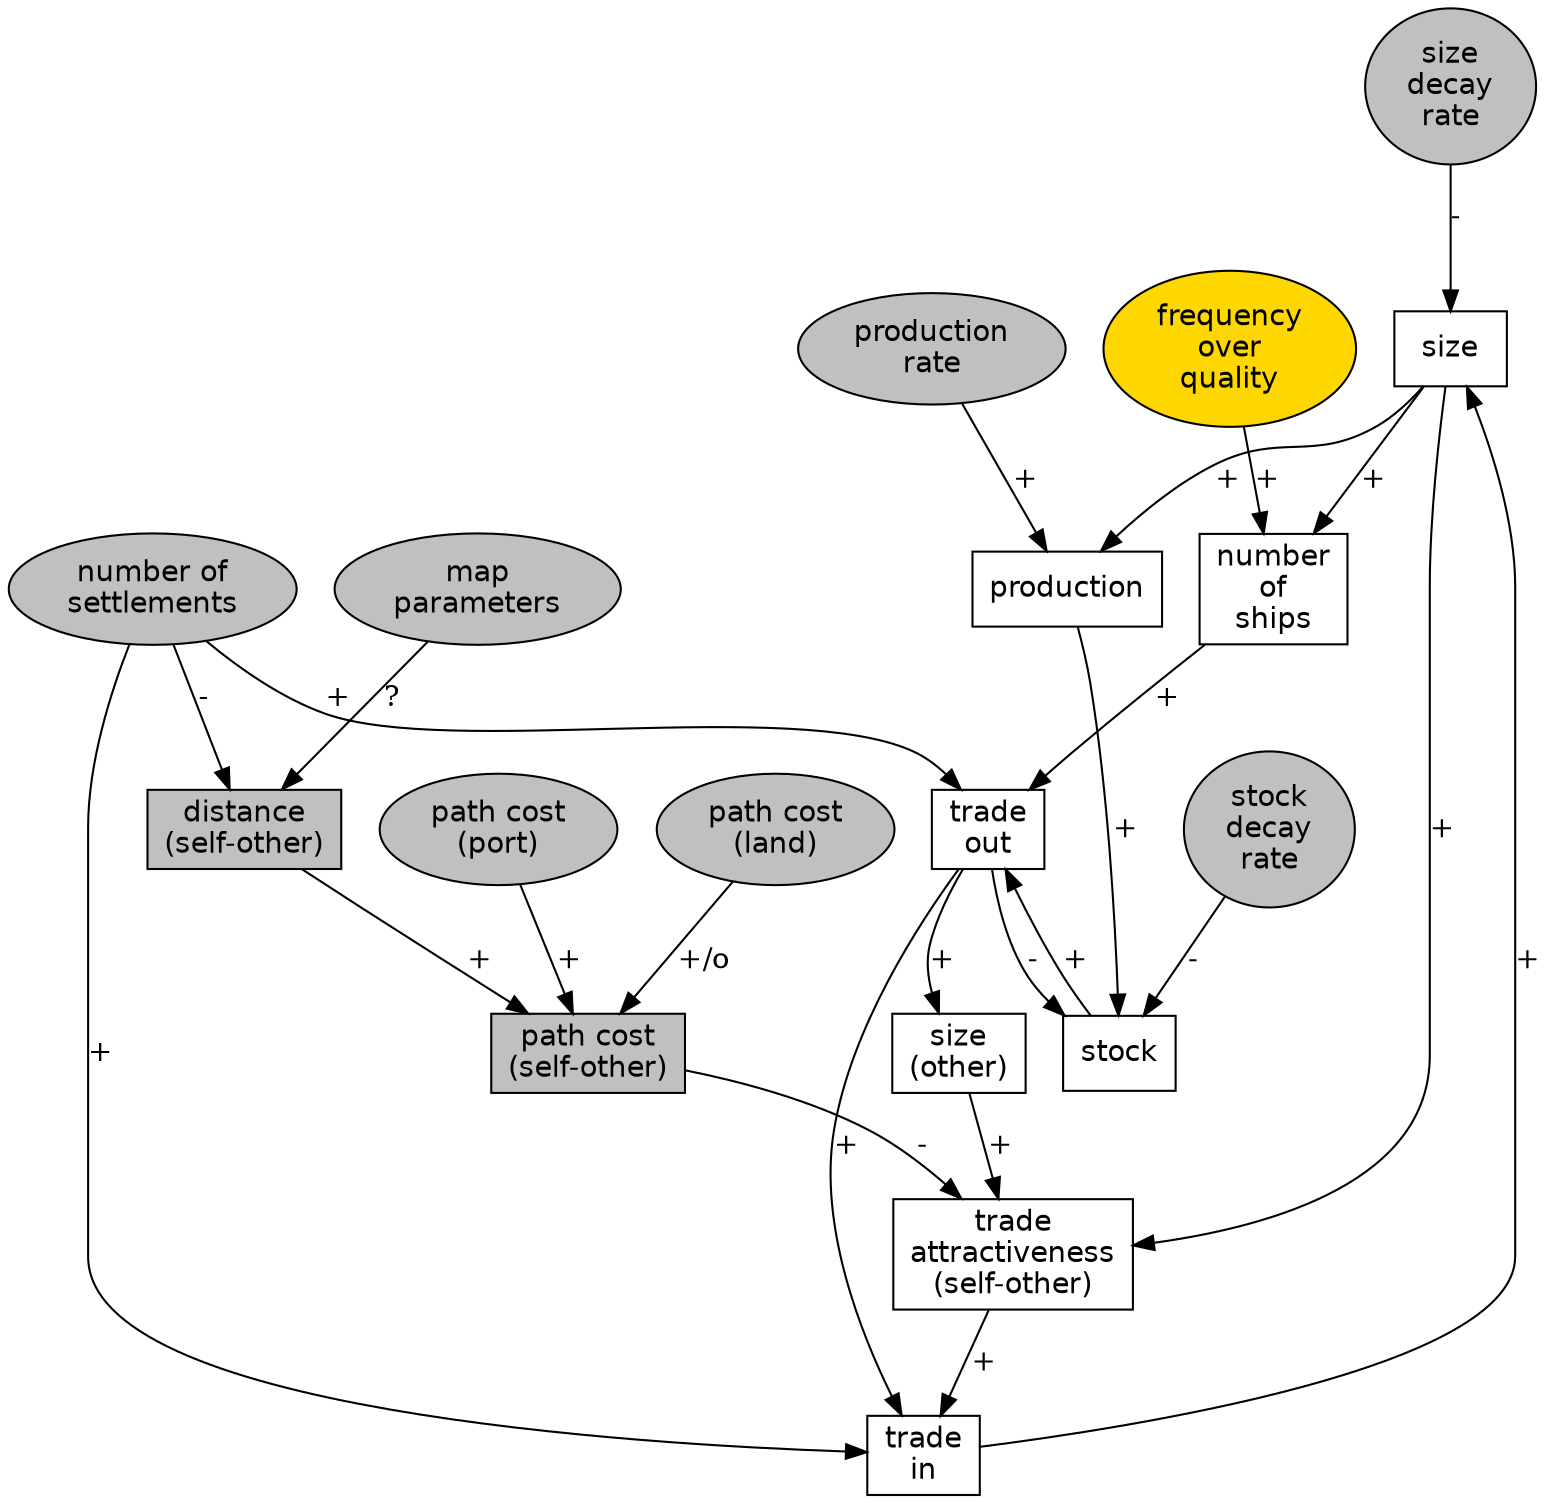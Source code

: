 digraph pondTradeDiagram2 {
  
  # a 'graph' statement
  graph [overlap = true, fontsize = 10]
  
  # several 'node' statements
  
  node [shape = box,
  fontname = Helvetica]
  "size";
  "size\n(other)";
  "distance\n(self-other)" [ style="filled", fillcolor="grey" ];
  "path cost\n(self-other)" [ style="filled", fillcolor="grey" ];
  "number\nof\nships";
  "trade\nattractiveness\n(self-other)";
  "production";
  "stock";
  
  node [shape = ellipse,
  fontname = Helvetica,
  style="filled", fillcolor="grey"]
  "map\nparameters";
  "number of\nsettlements";
  "production\nrate";
  "stock\ndecay\nrate";
  "size\ndecay\nrate";
  "path cost\n(land)";
  "path cost\n(port)";
  
  node [shape = ellipse, 
  fontname = Helvetica, 
  style="filled", fillcolor="gold"]
  "frequency\nover\nquality";
  
  node [shape = box,
  fontname = Helvetica,
  style = ""]
  "trade\nin";
  "trade\nout";

  # several 'edge' statements
  "size\ndecay\nrate"     -> "size"          [ label="-" ];
  "size"          -> "production"            [ label="+" ];
  "size"          -> "number\nof\nships"     [ label="+" ];
  "size"          -> "trade\nattractiveness\n(self-other)" [ label="+" ];
  "size\n(other)"         -> "trade\nattractiveness\n(self-other)" [ label="+" ];
  "trade\nin"             -> "size"          [ label="+" ];
  "trade\nout"            -> "size\n(other)"         [ label="+" ];
  
  "map\nparameters"       -> "distance\n(self-other)" [ label="?"];
  "distance\n(self-other)"  -> "path cost\n(self-other)" [ label="+" ];
  "path cost\n(self-other)"-> "trade\nattractiveness\n(self-other)" [ label="-" ];
  "trade\nattractiveness\n(self-other)" -> "trade\nin"             [ label="+" ];
  "path cost\n(land)"     -> "path cost\n(self-other)" [ label="+/o" ];
  "path cost\n(port)"     -> "path cost\n(self-other)" [ label="+" ];
  
  "production\nrate"      -> "production"            [ label="+" ];
  "production"            -> "stock"                 [ label="+" ];
  "stock\ndecay\nrate"    -> "stock"                 [ label="-" ];
  "stock"                 -> "trade\nout"            [ label="+" ];
  "trade\nout"            -> "stock"                 [ label="-" ];
  "number\nof\nships"     -> "trade\nout"            [ label="+" ];
  
  "number of\nsettlements" -> "trade\nin"            [ label="+" ];
  "number of\nsettlements" -> "trade\nout"           [ label="+" ];
  "number of\nsettlements" -> "distance\n(self-other)"[ label="-" ];
  "trade\nout"            -> "trade\nin"             [ label="+" ];
  "frequency\nover\nquality"->"number\nof\nships"    [ label="+" ];
}